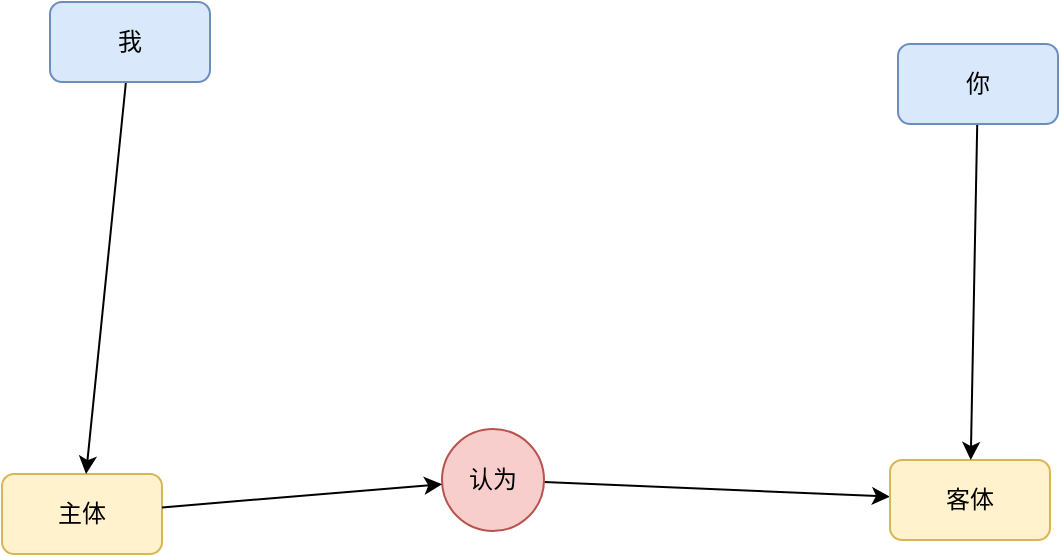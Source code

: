 <mxfile version="19.0.3" type="device"><diagram id="fEFrlSvp_U145rndVmS-" name="Page-1"><mxGraphModel dx="2066" dy="1237" grid="0" gridSize="10" guides="1" tooltips="1" connect="1" arrows="1" fold="1" page="0" pageScale="1" pageWidth="1169" pageHeight="827" math="0" shadow="0"><root><mxCell id="0"/><mxCell id="1" parent="0"/><mxCell id="PZs5KuuF1eTGt4G-lG11-5" value="" style="rounded=0;orthogonalLoop=1;jettySize=auto;html=1;fontFamily=Times New Roman;startArrow=none;" parent="1" source="PZs5KuuF1eTGt4G-lG11-6" target="PZs5KuuF1eTGt4G-lG11-4" edge="1"><mxGeometry relative="1" as="geometry"/></mxCell><mxCell id="PZs5KuuF1eTGt4G-lG11-3" value="主体" style="rounded=1;whiteSpace=wrap;html=1;fontFamily=Times New Roman;fillColor=#fff2cc;strokeColor=#d6b656;" parent="1" vertex="1"><mxGeometry x="75" y="439" width="80" height="40" as="geometry"/></mxCell><mxCell id="PZs5KuuF1eTGt4G-lG11-4" value="客体" style="rounded=1;whiteSpace=wrap;html=1;fontFamily=Times New Roman;fillColor=#fff2cc;strokeColor=#d6b656;" parent="1" vertex="1"><mxGeometry x="519" y="432" width="80" height="40" as="geometry"/></mxCell><mxCell id="PZs5KuuF1eTGt4G-lG11-6" value="认为" style="ellipse;whiteSpace=wrap;html=1;aspect=fixed;fontFamily=Times New Roman;fillColor=#f8cecc;strokeColor=#b85450;" parent="1" vertex="1"><mxGeometry x="295" y="416.5" width="51" height="51" as="geometry"/></mxCell><mxCell id="PZs5KuuF1eTGt4G-lG11-7" value="" style="rounded=0;orthogonalLoop=1;jettySize=auto;html=1;fontFamily=Times New Roman;endArrow=classic;endFill=1;" parent="1" source="PZs5KuuF1eTGt4G-lG11-3" target="PZs5KuuF1eTGt4G-lG11-6" edge="1"><mxGeometry relative="1" as="geometry"><mxPoint x="156" y="195.199" as="sourcePoint"/><mxPoint x="800" y="262.801" as="targetPoint"/></mxGeometry></mxCell><mxCell id="TUrwu_hHQtiOvWZQifaq-3" style="rounded=1;orthogonalLoop=1;jettySize=auto;html=1;" edge="1" parent="1" source="TUrwu_hHQtiOvWZQifaq-1" target="PZs5KuuF1eTGt4G-lG11-3"><mxGeometry relative="1" as="geometry"/></mxCell><mxCell id="TUrwu_hHQtiOvWZQifaq-1" value="我" style="rounded=1;whiteSpace=wrap;html=1;fontFamily=Times New Roman;fillColor=#dae8fc;strokeColor=#6c8ebf;" vertex="1" parent="1"><mxGeometry x="99" y="203" width="80" height="40" as="geometry"/></mxCell><mxCell id="TUrwu_hHQtiOvWZQifaq-4" style="rounded=1;orthogonalLoop=1;jettySize=auto;html=1;" edge="1" parent="1" source="TUrwu_hHQtiOvWZQifaq-2" target="PZs5KuuF1eTGt4G-lG11-4"><mxGeometry relative="1" as="geometry"/></mxCell><mxCell id="TUrwu_hHQtiOvWZQifaq-2" value="你" style="rounded=1;whiteSpace=wrap;html=1;fontFamily=Times New Roman;fillColor=#dae8fc;strokeColor=#6c8ebf;" vertex="1" parent="1"><mxGeometry x="523" y="224" width="80" height="40" as="geometry"/></mxCell></root></mxGraphModel></diagram></mxfile>